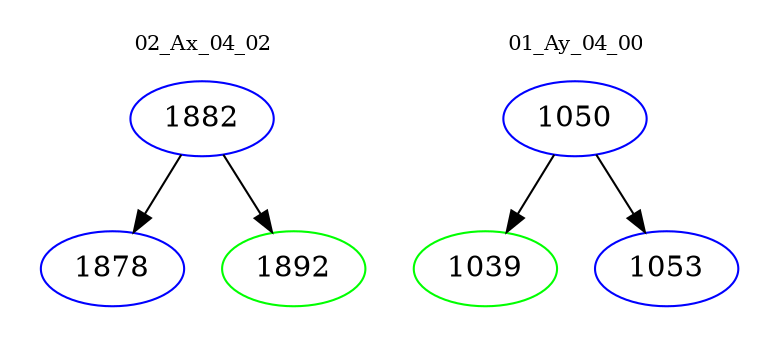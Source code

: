 digraph{
subgraph cluster_0 {
color = white
label = "02_Ax_04_02";
fontsize=10;
T0_1882 [label="1882", color="blue"]
T0_1882 -> T0_1878 [color="black"]
T0_1878 [label="1878", color="blue"]
T0_1882 -> T0_1892 [color="black"]
T0_1892 [label="1892", color="green"]
}
subgraph cluster_1 {
color = white
label = "01_Ay_04_00";
fontsize=10;
T1_1050 [label="1050", color="blue"]
T1_1050 -> T1_1039 [color="black"]
T1_1039 [label="1039", color="green"]
T1_1050 -> T1_1053 [color="black"]
T1_1053 [label="1053", color="blue"]
}
}
